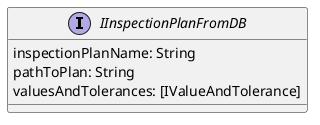 @startuml

interface IInspectionPlanFromDB {
  inspectionPlanName: String
  pathToPlan: String
  valuesAndTolerances: [IValueAndTolerance]
}

@enduml
